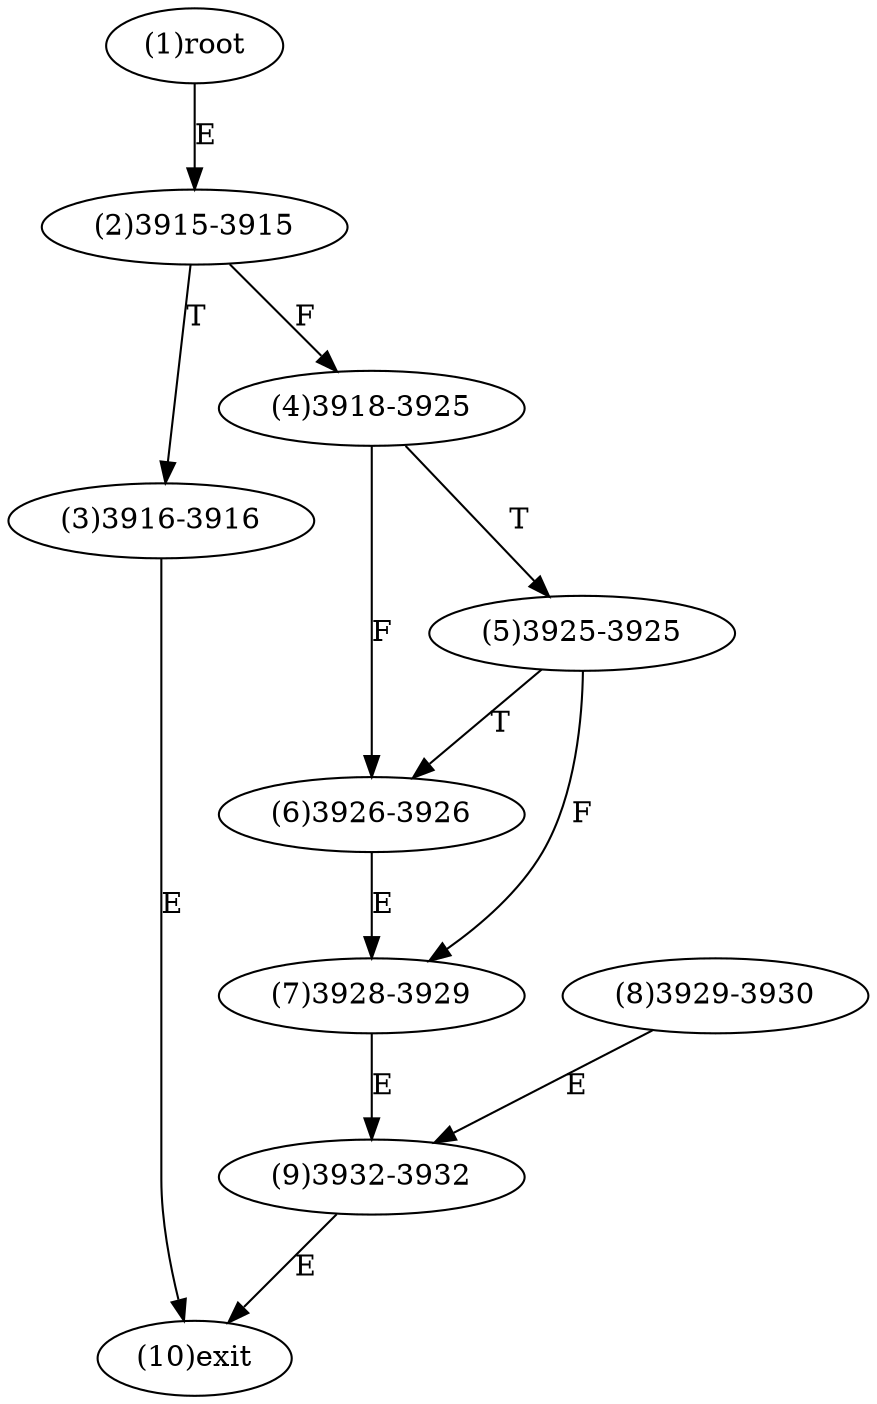 digraph "" { 
1[ label="(1)root"];
2[ label="(2)3915-3915"];
3[ label="(3)3916-3916"];
4[ label="(4)3918-3925"];
5[ label="(5)3925-3925"];
6[ label="(6)3926-3926"];
7[ label="(7)3928-3929"];
8[ label="(8)3929-3930"];
9[ label="(9)3932-3932"];
10[ label="(10)exit"];
1->2[ label="E"];
2->4[ label="F"];
2->3[ label="T"];
3->10[ label="E"];
4->6[ label="F"];
4->5[ label="T"];
5->7[ label="F"];
5->6[ label="T"];
6->7[ label="E"];
7->9[ label="E"];
8->9[ label="E"];
9->10[ label="E"];
}